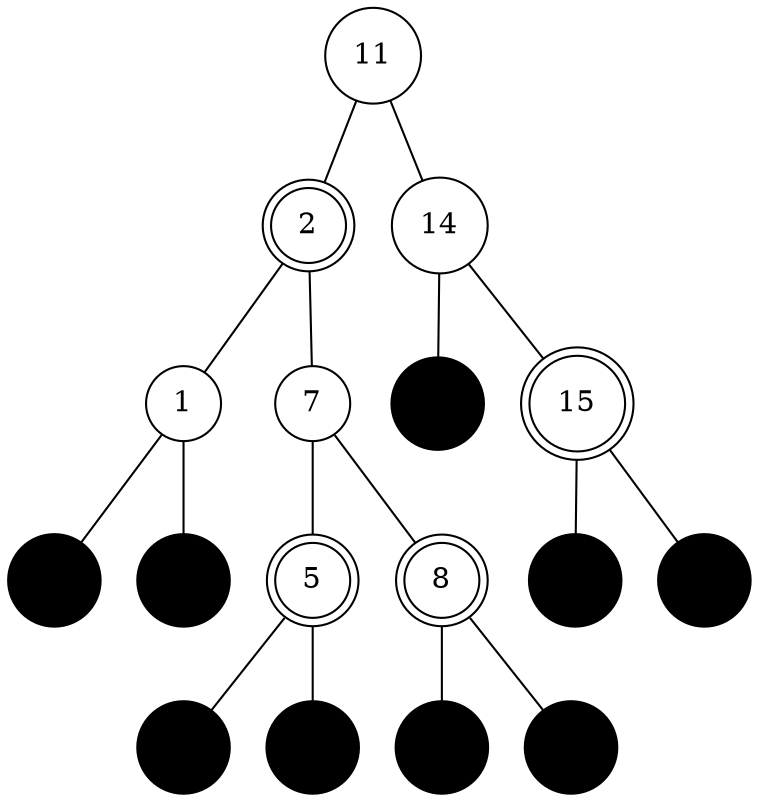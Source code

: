 graph bstep0 { node[ordering=out]; 11[shape=circle]; 2[shape=doublecircle]; 14[shape=circle]; 1[shape=circle]; 7[shape=circle]; 15[shape=doublecircle]; 5[shape=doublecircle]; 8[shape=doublecircle]; node[shape=circle,color=black,style=filled,fillcolor=black]; e1; e2; e3; e4; e5; e6; e7; e8; e9; 11--2; 11--14; 2--1; 2--7; 14--e1; 14--15; 1--e2; 1--e3; 7--5; 7--8; 15--e4; 15--e5; 5--e6; 5--e7; 8--e8; 8--e9; }
